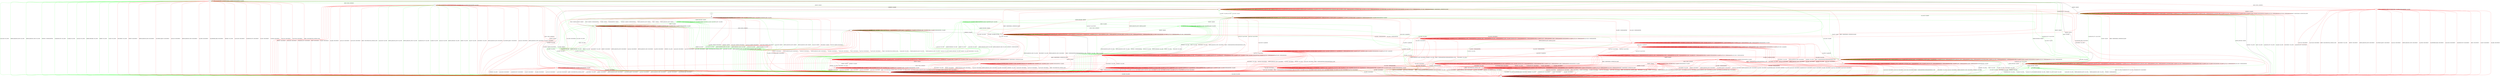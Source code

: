 digraph "" {
	graph ["Incoming time"=0.09690523147583008,
		"Outgoing time"=0.1574246883392334,
		Output="{'States': 36, 'Transitions': 837, 'Filename': '../results/ssh/OpenSSH-DropBear-msat-1.dot'}",
		Reference="{'States': 32, 'Transitions': 683, 'Filename': '../subjects/ssh/OpenSSH.dot'}",
		Solver=msat,
		Updated="{'States': 18, 'Transitions': 222, 'Filename': '../subjects/ssh/DropBear.dot'}",
		"f-measure"=0.15027624309392265,
		precision=0.3063063063063063,
		recall=0.09956076134699854
	];
	a -> a	[key=0,
		label="CH_OPEN / CH_MAX"];
	a -> a	[key=1,
		color=red,
		label="DEBUG / NO_RESP"];
	a -> a	[key=2,
		color=red,
		label="IGNORE / NO_RESP"];
	a -> a	[key=3,
		color=red,
		label="UNIMPLEMENTED / NO_RESP"];
	a -> b	[key=0,
		color=green,
		label="KEX30 / KEX31+NEWKEYS"];
	a -> c	[key=0,
		color=green,
		label="CH_CLOSE / NO_CONN"];
	a -> c	[key=1,
		color=red,
		label="CH_CLOSE / DISCONNECT"];
	a -> g	[key=0,
		color=green,
		label="UA_PK_NOK / NO_CONN"];
	a -> g	[key=1,
		color=green,
		label="SERVICE_REQUEST_AUTH / NO_CONN"];
	a -> g	[key=2,
		color=green,
		label="SERVICE_REQUEST_CONN / NO_CONN"];
	a -> g	[key=3,
		color=green,
		label="NEWKEYS / UNIMPLEMENTED"];
	a -> g	[key=4,
		color=green,
		label="CH_REQUEST_PTY / NO_CONN"];
	a -> g	[key=5,
		color=green,
		label="CH_DATA / NO_CONN"];
	a -> g	[key=6,
		color=green,
		label="UA_PK_OK / NO_CONN"];
	a -> g	[key=7,
		color=green,
		label="KEXINIT_PROCEED / NO_CONN"];
	a -> g	[key=8,
		color=green,
		label="KEXINIT / NO_CONN"];
	a -> g	[key=9,
		color=green,
		label="CH_EOF / NO_CONN"];
	a -> g	[key=10,
		color=red,
		label="DISCONNECT / NO_CONN"];
	a -> g	[key=11,
		color=red,
		label="KEXINIT / DISCONNECT"];
	a -> g	[key=12,
		color=red,
		label="SERVICE_REQUEST_AUTH / DISCONNECT"];
	a -> g	[key=13,
		color=red,
		label="CH_WINDOW_ADJUST / DISCONNECT"];
	a -> g	[key=14,
		color=red,
		label="UA_PK_OK / DISCONNECT"];
	a -> g	[key=15,
		color=red,
		label="SERVICE_REQUEST_CONN / DISCONNECT"];
	a -> g	[key=16,
		color=red,
		label="UA_NONE / DISCONNECT"];
	a -> g	[key=17,
		color=red,
		label="CH_EXTENDED_DATA / DISCONNECT"];
	a -> g	[key=18,
		color=red,
		label="NEWKEYS / NO_CONN"];
	a -> g	[key=19,
		color=red,
		label="UA_PK_NOK / DISCONNECT"];
	a -> g	[key=20,
		color=red,
		label="CH_REQUEST_PTY / DISCONNECT"];
	a -> g	[key=21,
		color=red,
		label="CH_EOF / DISCONNECT"];
	a -> g	[key=22,
		color=red,
		label="CH_DATA / DISCONNECT"];
	a -> g	[key=23,
		color=red,
		label="UA_PW_OK / DISCONNECT"];
	a -> g	[key=24,
		color=red,
		label="UA_PW_NOK / DISCONNECT"];
	a -> g	[key=25,
		color=red,
		label="REKEY / DISCONNECT|NO_CONN|NO_CONN"];
	jj	[color=red];
	a -> jj	[key=0,
		color=red,
		label="KEX30 / KEX31+NEWKEYS"];
	b -> b	[key=0,
		label="CH_OPEN / CH_MAX"];
	b -> b	[key=1,
		color=green,
		label="KEX30 / UNIMPLEMENTED"];
	b -> b	[key=2,
		color=red,
		label="DEBUG / NO_RESP"];
	b -> b	[key=3,
		color=red,
		label="IGNORE / NO_RESP"];
	b -> b	[key=4,
		color=red,
		label="UNIMPLEMENTED / NO_RESP"];
	b -> c	[key=0,
		color=green,
		label="CH_CLOSE / NO_CONN"];
	b -> c	[key=1,
		color=red,
		label="CH_CLOSE / DISCONNECT"];
	b -> g	[key=0,
		color=green,
		label="UA_PK_NOK / NO_CONN"];
	b -> g	[key=1,
		color=green,
		label="SERVICE_REQUEST_AUTH / NO_CONN"];
	b -> g	[key=2,
		color=green,
		label="SERVICE_REQUEST_CONN / NO_CONN"];
	b -> g	[key=3,
		color=green,
		label="CH_REQUEST_PTY / NO_CONN"];
	b -> g	[key=4,
		color=green,
		label="CH_DATA / NO_CONN"];
	b -> g	[key=5,
		color=green,
		label="UA_PK_OK / NO_CONN"];
	b -> g	[key=6,
		color=green,
		label="KEXINIT_PROCEED / NO_CONN"];
	b -> g	[key=7,
		color=green,
		label="KEXINIT / NO_CONN"];
	b -> g	[key=8,
		color=green,
		label="CH_EOF / NO_CONN"];
	b -> g	[key=9,
		color=red,
		label="DISCONNECT / NO_CONN"];
	b -> g	[key=10,
		color=red,
		label="KEXINIT / DISCONNECT"];
	b -> g	[key=11,
		color=red,
		label="SERVICE_REQUEST_AUTH / DISCONNECT"];
	b -> g	[key=12,
		color=red,
		label="CH_WINDOW_ADJUST / DISCONNECT"];
	b -> g	[key=13,
		color=red,
		label="UA_PK_OK / DISCONNECT"];
	b -> g	[key=14,
		color=red,
		label="SERVICE_REQUEST_CONN / DISCONNECT"];
	b -> g	[key=15,
		color=red,
		label="UA_NONE / DISCONNECT"];
	b -> g	[key=16,
		color=red,
		label="CH_EXTENDED_DATA / DISCONNECT"];
	b -> g	[key=17,
		color=red,
		label="UA_PK_NOK / DISCONNECT"];
	b -> g	[key=18,
		color=red,
		label="CH_REQUEST_PTY / DISCONNECT"];
	b -> g	[key=19,
		color=red,
		label="KEX30 / DISCONNECT"];
	b -> g	[key=20,
		color=red,
		label="CH_EOF / DISCONNECT"];
	b -> g	[key=21,
		color=red,
		label="CH_DATA / DISCONNECT"];
	b -> g	[key=22,
		color=red,
		label="UA_PW_OK / DISCONNECT"];
	b -> g	[key=23,
		color=red,
		label="UA_PW_NOK / DISCONNECT"];
	b -> g	[key=24,
		color=red,
		label="REKEY / DISCONNECT|NO_CONN|NO_CONN"];
	b -> n	[key=0,
		label="NEWKEYS / NO_RESP"];
	c -> c	[key=0,
		label="KEXINIT / NO_CONN"];
	c -> c	[key=1,
		label="SERVICE_REQUEST_AUTH / NO_CONN"];
	c -> c	[key=2,
		label="UA_PK_OK / NO_CONN"];
	c -> c	[key=3,
		label="SERVICE_REQUEST_CONN / NO_CONN"];
	c -> c	[key=4,
		label="NEWKEYS / NO_CONN"];
	c -> c	[key=5,
		label="UA_PK_NOK / NO_CONN"];
	c -> c	[key=6,
		label="CH_CLOSE / CH_NONE"];
	c -> c	[key=7,
		label="CH_REQUEST_PTY / CH_NONE"];
	c -> c	[key=8,
		label="KEX30 / NO_CONN"];
	c -> c	[key=9,
		label="CH_EOF / CH_NONE"];
	c -> c	[key=10,
		label="CH_DATA / CH_NONE"];
	c -> c	[key=11,
		color=green,
		label="KEXINIT_PROCEED / NO_CONN"];
	c -> c	[key=12,
		color=red,
		label="DISCONNECT / NO_CONN"];
	c -> c	[key=13,
		color=red,
		label="CH_WINDOW_ADJUST / CH_NONE"];
	c -> c	[key=14,
		color=red,
		label="DEBUG / NO_CONN"];
	c -> c	[key=15,
		color=red,
		label="UA_NONE / NO_CONN"];
	c -> c	[key=16,
		color=red,
		label="CH_EXTENDED_DATA / CH_NONE"];
	c -> c	[key=17,
		color=red,
		label="IGNORE / NO_CONN"];
	c -> c	[key=18,
		color=red,
		label="UNIMPLEMENTED / NO_CONN"];
	c -> c	[key=19,
		color=red,
		label="UA_PW_OK / NO_CONN"];
	c -> c	[key=20,
		color=red,
		label="UA_PW_NOK / NO_CONN"];
	c -> c	[key=21,
		color=red,
		label="REKEY / NO_CONN|NO_CONN|NO_CONN"];
	c -> g	[key=0,
		label="CH_OPEN / NO_CONN"];
	d -> h	[key=0];
	e -> a	[key=0,
		label="KEXINIT / KEXINIT"];
	e -> e	[key=0,
		label="CH_OPEN / CH_MAX"];
	e -> e	[key=1,
		label="CH_EOF / NO_RESP"];
	e -> e	[key=2,
		color=green,
		label="UA_PK_NOK / NO_RESP"];
	e -> e	[key=3,
		color=green,
		label="SERVICE_REQUEST_AUTH / SERVICE_ACCEPT"];
	e -> e	[key=4,
		color=green,
		label="SERVICE_REQUEST_CONN / SERVICE_ACCEPT"];
	e -> e	[key=5,
		color=green,
		label="UA_PK_OK / NO_RESP"];
	e -> e	[key=6,
		color=red,
		label="SERVICE_REQUEST_AUTH / NO_RESP"];
	e -> e	[key=7,
		color=red,
		label="CH_WINDOW_ADJUST / NO_RESP"];
	e -> e	[key=8,
		color=red,
		label="DEBUG / NO_RESP"];
	e -> e	[key=9,
		color=red,
		label="UA_PK_OK / UNIMPLEMENTED"];
	e -> e	[key=10,
		color=red,
		label="SERVICE_REQUEST_CONN / NO_RESP"];
	e -> e	[key=11,
		color=red,
		label="UA_NONE / UNIMPLEMENTED"];
	e -> e	[key=12,
		color=red,
		label="CH_EXTENDED_DATA / NO_RESP"];
	e -> e	[key=13,
		color=red,
		label="UA_PK_NOK / UNIMPLEMENTED"];
	e -> e	[key=14,
		color=red,
		label="KEX30 / NO_RESP"];
	e -> e	[key=15,
		color=red,
		label="IGNORE / NO_RESP"];
	e -> e	[key=16,
		color=red,
		label="CH_DATA / NO_RESP"];
	e -> e	[key=17,
		color=red,
		label="UNIMPLEMENTED / NO_RESP"];
	e -> e	[key=18,
		color=red,
		label="UA_PW_OK / UNIMPLEMENTED"];
	e -> e	[key=19,
		color=red,
		label="UA_PW_NOK / UNIMPLEMENTED"];
	e -> e	[key=20,
		color=red,
		label="REKEY / KEXINIT|KEX31+NEWKEYS|NO_RESP"];
	e -> g	[key=0,
		label="NEWKEYS / NO_CONN"];
	e -> g	[key=1,
		color=green,
		label="KEX30 / NO_CONN"];
	e -> g	[key=2,
		color=green,
		label="CH_REQUEST_PTY / NO_CONN"];
	e -> g	[key=3,
		color=green,
		label="CH_DATA / NO_CONN"];
	e -> g	[key=4,
		color=red,
		label="DISCONNECT / NO_CONN"];
	e -> g	[key=5,
		color=red,
		label="CH_REQUEST_PTY / DISCONNECT"];
	e -> m	[key=0,
		color=green,
		label="CH_CLOSE / NO_RESP"];
	r	[color=green];
	e -> r	[key=0,
		color=green,
		label="KEXINIT_PROCEED / KEXINIT"];
	z	[color=red];
	e -> z	[key=0,
		color=red,
		label="CH_CLOSE / CH_CLOSE"];
	f -> c	[key=0,
		color=green,
		label="UA_PK_NOK / NO_CONN"];
	f -> c	[key=1,
		color=green,
		label="SERVICE_REQUEST_AUTH / NO_CONN"];
	f -> c	[key=2,
		color=green,
		label="SERVICE_REQUEST_CONN / NO_CONN"];
	f -> c	[key=3,
		color=green,
		label="UA_PK_OK / NO_CONN"];
	f -> c	[key=4,
		color=green,
		label="KEXINIT_PROCEED / NO_CONN"];
	f -> c	[key=5,
		color=green,
		label="KEXINIT / NO_CONN"];
	f -> c	[key=6,
		color=red,
		label="DISCONNECT / NO_CONN"];
	f -> c	[key=7,
		color=red,
		label="KEXINIT / DISCONNECT"];
	f -> c	[key=8,
		color=red,
		label="SERVICE_REQUEST_AUTH / DISCONNECT"];
	f -> c	[key=9,
		color=red,
		label="UA_PK_OK / DISCONNECT"];
	f -> c	[key=10,
		color=red,
		label="SERVICE_REQUEST_CONN / DISCONNECT"];
	f -> c	[key=11,
		color=red,
		label="UA_NONE / DISCONNECT"];
	f -> c	[key=12,
		color=red,
		label="NEWKEYS / NO_CONN"];
	f -> c	[key=13,
		color=red,
		label="UA_PK_NOK / DISCONNECT"];
	f -> c	[key=14,
		color=red,
		label="UA_PW_OK / DISCONNECT"];
	f -> c	[key=15,
		color=red,
		label="UA_PW_NOK / DISCONNECT"];
	f -> c	[key=16,
		color=red,
		label="REKEY / DISCONNECT|NO_CONN|NO_CONN"];
	f -> f	[key=0,
		label="CH_CLOSE / CH_NONE"];
	f -> f	[key=1,
		label="CH_REQUEST_PTY / CH_NONE"];
	f -> f	[key=2,
		label="CH_EOF / CH_NONE"];
	f -> f	[key=3,
		label="CH_DATA / CH_NONE"];
	f -> f	[key=4,
		color=green,
		label="NEWKEYS / UNIMPLEMENTED"];
	f -> f	[key=5,
		color=red,
		label="CH_WINDOW_ADJUST / CH_NONE"];
	f -> f	[key=6,
		color=red,
		label="DEBUG / NO_RESP"];
	f -> f	[key=7,
		color=red,
		label="CH_EXTENDED_DATA / CH_NONE"];
	f -> f	[key=8,
		color=red,
		label="IGNORE / NO_RESP"];
	f -> f	[key=9,
		color=red,
		label="UNIMPLEMENTED / NO_RESP"];
	f -> g	[key=0,
		color=green,
		label="CH_OPEN / NO_CONN"];
	f -> g	[key=1,
		color=red,
		label="CH_OPEN / DISCONNECT"];
	f -> j	[key=0,
		label="KEX30 / KEX31+NEWKEYS"];
	g -> c	[key=0,
		label="CH_CLOSE / NO_CONN"];
	g -> g	[key=0,
		label="KEXINIT / NO_CONN"];
	g -> g	[key=1,
		label="SERVICE_REQUEST_AUTH / NO_CONN"];
	g -> g	[key=2,
		label="UA_PK_OK / NO_CONN"];
	g -> g	[key=3,
		label="SERVICE_REQUEST_CONN / NO_CONN"];
	g -> g	[key=4,
		label="NEWKEYS / NO_CONN"];
	g -> g	[key=5,
		label="UA_PK_NOK / NO_CONN"];
	g -> g	[key=6,
		label="CH_OPEN / CH_MAX"];
	g -> g	[key=7,
		label="CH_REQUEST_PTY / NO_CONN"];
	g -> g	[key=8,
		label="KEX30 / NO_CONN"];
	g -> g	[key=9,
		label="CH_EOF / NO_CONN"];
	g -> g	[key=10,
		label="CH_DATA / NO_CONN"];
	g -> g	[key=11,
		color=green,
		label="KEXINIT_PROCEED / NO_CONN"];
	g -> g	[key=12,
		color=red,
		label="DISCONNECT / NO_CONN"];
	g -> g	[key=13,
		color=red,
		label="CH_WINDOW_ADJUST / NO_CONN"];
	g -> g	[key=14,
		color=red,
		label="DEBUG / NO_CONN"];
	g -> g	[key=15,
		color=red,
		label="UA_NONE / NO_CONN"];
	g -> g	[key=16,
		color=red,
		label="CH_EXTENDED_DATA / NO_CONN"];
	g -> g	[key=17,
		color=red,
		label="IGNORE / NO_CONN"];
	g -> g	[key=18,
		color=red,
		label="UNIMPLEMENTED / NO_CONN"];
	g -> g	[key=19,
		color=red,
		label="UA_PW_OK / NO_CONN"];
	g -> g	[key=20,
		color=red,
		label="UA_PW_NOK / NO_CONN"];
	g -> g	[key=21,
		color=red,
		label="REKEY / NO_CONN|NO_CONN|NO_CONN"];
	h -> c	[key=0,
		color=green,
		label="UA_PK_NOK / KEXINIT"];
	h -> c	[key=1,
		color=green,
		label="SERVICE_REQUEST_AUTH / KEXINIT"];
	h -> c	[key=2,
		color=green,
		label="SERVICE_REQUEST_CONN / KEXINIT"];
	h -> c	[key=3,
		color=green,
		label="UA_PK_OK / KEXINIT"];
	h -> c	[key=4,
		color=red,
		label="DISCONNECT / KEXINIT"];
	h -> c	[key=5,
		color=red,
		label="UA_PK_OK / KEXINIT+DISCONNECT"];
	h -> c	[key=6,
		color=red,
		label="UA_NONE / KEXINIT+DISCONNECT"];
	h -> c	[key=7,
		color=red,
		label="NEWKEYS / KEXINIT"];
	h -> c	[key=8,
		color=red,
		label="UA_PK_NOK / KEXINIT+DISCONNECT"];
	h -> c	[key=9,
		color=red,
		label="UA_PW_OK / KEXINIT+DISCONNECT"];
	h -> c	[key=10,
		color=red,
		label="UA_PW_NOK / KEXINIT+DISCONNECT"];
	h -> f	[key=0,
		label="KEXINIT / KEXINIT"];
	h -> f	[key=1,
		color=green,
		label="KEX30 / KEXINIT+UNIMPLEMENTED"];
	h -> f	[key=2,
		color=green,
		label="NEWKEYS / KEXINIT+UNIMPLEMENTED"];
	h -> f	[key=3,
		color=red,
		label="SERVICE_REQUEST_AUTH / KEXINIT"];
	h -> f	[key=4,
		color=red,
		label="DEBUG / KEXINIT"];
	h -> f	[key=5,
		color=red,
		label="SERVICE_REQUEST_CONN / KEXINIT"];
	h -> f	[key=6,
		color=red,
		label="KEX30 / KEXINIT"];
	h -> f	[key=7,
		color=red,
		label="IGNORE / KEXINIT"];
	h -> f	[key=8,
		color=red,
		label="UNIMPLEMENTED / KEXINIT"];
	h -> g	[key=0,
		color=green,
		label="CH_OPEN / KEXINIT"];
	h -> g	[key=1,
		color=red,
		label="CH_OPEN / KEXINIT+DISCONNECT"];
	h -> h	[key=0,
		label="CH_CLOSE / CH_NONE"];
	h -> h	[key=1,
		label="CH_REQUEST_PTY / CH_NONE"];
	h -> h	[key=2,
		label="CH_EOF / CH_NONE"];
	h -> h	[key=3,
		label="CH_DATA / CH_NONE"];
	h -> h	[key=4,
		color=red,
		label="CH_WINDOW_ADJUST / CH_NONE"];
	h -> h	[key=5,
		color=red,
		label="CH_EXTENDED_DATA / CH_NONE"];
	h -> k	[key=0,
		color=red,
		label="REKEY / KEXINIT|KEX31+NEWKEYS|NO_RESP"];
	o	[color=green];
	h -> o	[key=0,
		color=green,
		label="KEXINIT_PROCEED / KEXINIT"];
	i -> a	[key=0,
		label="KEXINIT / KEXINIT"];
	i -> e	[key=0,
		color=green,
		label="CH_EOF / CH_EOF"];
	i -> e	[key=1,
		color=red,
		label="REKEY / KEXINIT|KEX31+NEWKEYS|NO_RESP"];
	i -> g	[key=0,
		label="NEWKEYS / NO_CONN"];
	i -> g	[key=1,
		color=green,
		label="KEX30 / NO_CONN"];
	i -> g	[key=2,
		color=green,
		label="CH_REQUEST_PTY / NO_CONN"];
	i -> g	[key=3,
		color=red,
		label="DISCONNECT / NO_CONN"];
	i -> g	[key=4,
		color=red,
		label="CH_REQUEST_PTY / DISCONNECT"];
	i -> i	[key=0,
		label="CH_OPEN / CH_MAX"];
	i -> i	[key=1,
		label="CH_DATA / NO_RESP"];
	i -> i	[key=2,
		color=green,
		label="UA_PK_NOK / NO_RESP"];
	i -> i	[key=3,
		color=green,
		label="SERVICE_REQUEST_AUTH / SERVICE_ACCEPT"];
	i -> i	[key=4,
		color=green,
		label="SERVICE_REQUEST_CONN / SERVICE_ACCEPT"];
	i -> i	[key=5,
		color=green,
		label="UA_PK_OK / NO_RESP"];
	i -> i	[key=6,
		color=red,
		label="SERVICE_REQUEST_AUTH / UNIMPLEMENTED"];
	i -> i	[key=7,
		color=red,
		label="CH_WINDOW_ADJUST / NO_RESP"];
	i -> i	[key=8,
		color=red,
		label="DEBUG / NO_RESP"];
	i -> i	[key=9,
		color=red,
		label="UA_PK_OK / UNIMPLEMENTED"];
	i -> i	[key=10,
		color=red,
		label="SERVICE_REQUEST_CONN / UNIMPLEMENTED"];
	i -> i	[key=11,
		color=red,
		label="UA_NONE / UNIMPLEMENTED"];
	i -> i	[key=12,
		color=red,
		label="CH_EXTENDED_DATA / NO_RESP"];
	i -> i	[key=13,
		color=red,
		label="UA_PK_NOK / UNIMPLEMENTED"];
	i -> i	[key=14,
		color=red,
		label="KEX30 / UNIMPLEMENTED"];
	i -> i	[key=15,
		color=red,
		label="IGNORE / NO_RESP"];
	i -> i	[key=16,
		color=red,
		label="CH_EOF / NO_RESP"];
	i -> i	[key=17,
		color=red,
		label="UNIMPLEMENTED / NO_RESP"];
	i -> i	[key=18,
		color=red,
		label="UA_PW_OK / UNIMPLEMENTED"];
	i -> i	[key=19,
		color=red,
		label="UA_PW_NOK / UNIMPLEMENTED"];
	i -> m	[key=0,
		color=green,
		label="CH_CLOSE / CH_EOF"];
	i -> r	[key=0,
		color=green,
		label="KEXINIT_PROCEED / KEXINIT"];
	t	[color=red];
	i -> t	[key=0,
		color=red,
		label="CH_CLOSE / CH_CLOSE"];
	j -> c	[key=0,
		color=green,
		label="UA_PK_NOK / NO_CONN"];
	j -> c	[key=1,
		color=green,
		label="SERVICE_REQUEST_AUTH / NO_CONN"];
	j -> c	[key=2,
		color=green,
		label="SERVICE_REQUEST_CONN / NO_CONN"];
	j -> c	[key=3,
		color=green,
		label="UA_PK_OK / NO_CONN"];
	j -> c	[key=4,
		color=green,
		label="KEXINIT_PROCEED / NO_CONN"];
	j -> c	[key=5,
		color=green,
		label="KEXINIT / NO_CONN"];
	j -> c	[key=6,
		color=red,
		label="DISCONNECT / NO_CONN"];
	j -> c	[key=7,
		color=red,
		label="KEXINIT / DISCONNECT"];
	j -> c	[key=8,
		color=red,
		label="SERVICE_REQUEST_AUTH / DISCONNECT"];
	j -> c	[key=9,
		color=red,
		label="UA_PK_OK / DISCONNECT"];
	j -> c	[key=10,
		color=red,
		label="SERVICE_REQUEST_CONN / DISCONNECT"];
	j -> c	[key=11,
		color=red,
		label="UA_NONE / DISCONNECT"];
	j -> c	[key=12,
		color=red,
		label="UA_PK_NOK / DISCONNECT"];
	j -> c	[key=13,
		color=red,
		label="KEX30 / DISCONNECT"];
	j -> c	[key=14,
		color=red,
		label="UA_PW_OK / DISCONNECT"];
	j -> c	[key=15,
		color=red,
		label="UA_PW_NOK / DISCONNECT"];
	j -> c	[key=16,
		color=red,
		label="REKEY / DISCONNECT|NO_CONN|NO_CONN"];
	j -> g	[key=0,
		color=green,
		label="CH_OPEN / NO_CONN"];
	j -> g	[key=1,
		color=red,
		label="CH_OPEN / DISCONNECT"];
	j -> j	[key=0,
		label="CH_CLOSE / CH_NONE"];
	j -> j	[key=1,
		label="CH_REQUEST_PTY / CH_NONE"];
	j -> j	[key=2,
		label="CH_EOF / CH_NONE"];
	j -> j	[key=3,
		label="CH_DATA / CH_NONE"];
	j -> j	[key=4,
		color=green,
		label="KEX30 / UNIMPLEMENTED"];
	j -> j	[key=5,
		color=red,
		label="CH_WINDOW_ADJUST / CH_NONE"];
	j -> j	[key=6,
		color=red,
		label="DEBUG / NO_RESP"];
	j -> j	[key=7,
		color=red,
		label="CH_EXTENDED_DATA / CH_NONE"];
	j -> j	[key=8,
		color=red,
		label="IGNORE / NO_RESP"];
	j -> j	[key=9,
		color=red,
		label="UNIMPLEMENTED / NO_RESP"];
	j -> k	[key=0,
		label="NEWKEYS / NO_RESP"];
	k -> c	[key=0,
		label="NEWKEYS / NO_CONN"];
	k -> c	[key=1,
		color=green,
		label="KEX30 / NO_CONN"];
	k -> c	[key=2,
		color=green,
		label="SERVICE_REQUEST_CONN / NO_CONN"];
	k -> c	[key=3,
		color=red,
		label="DISCONNECT / NO_CONN"];
	k -> c	[key=4,
		color=red,
		label="SERVICE_REQUEST_CONN / DISCONNECT"];
	k -> c	[key=5,
		color=red,
		label="REKEY / UNIMPLEMENTED|UNIMPLEMENTED|NO_CONN"];
	k -> g	[key=0,
		color=green,
		label="CH_OPEN / NO_CONN"];
	k -> k	[key=0,
		label="CH_CLOSE / CH_NONE"];
	k -> k	[key=1,
		label="CH_REQUEST_PTY / CH_NONE"];
	k -> k	[key=2,
		label="CH_EOF / CH_NONE"];
	k -> k	[key=3,
		label="CH_DATA / CH_NONE"];
	k -> k	[key=4,
		color=green,
		label="UA_PK_NOK / UA_FAILURE"];
	k -> k	[key=5,
		color=green,
		label="SERVICE_REQUEST_AUTH / SERVICE_ACCEPT"];
	k -> k	[key=6,
		color=red,
		label="KEXINIT / UNIMPLEMENTED"];
	k -> k	[key=7,
		color=red,
		label="CH_WINDOW_ADJUST / CH_NONE"];
	k -> k	[key=8,
		color=red,
		label="DEBUG / NO_RESP"];
	k -> k	[key=9,
		color=red,
		label="UA_PK_OK / UNIMPLEMENTED"];
	k -> k	[key=10,
		color=red,
		label="UA_NONE / UNIMPLEMENTED"];
	k -> k	[key=11,
		color=red,
		label="CH_EXTENDED_DATA / CH_NONE"];
	k -> k	[key=12,
		color=red,
		label="UA_PK_NOK / UNIMPLEMENTED"];
	k -> k	[key=13,
		color=red,
		label="KEX30 / UNIMPLEMENTED"];
	k -> k	[key=14,
		color=red,
		label="IGNORE / NO_RESP"];
	k -> k	[key=15,
		color=red,
		label="UNIMPLEMENTED / NO_RESP"];
	k -> k	[key=16,
		color=red,
		label="UA_PW_OK / UNIMPLEMENTED"];
	k -> k	[key=17,
		color=red,
		label="UA_PW_NOK / UNIMPLEMENTED"];
	k -> m	[key=0,
		color=green,
		label="UA_PK_OK / UA_SUCCESS"];
	k -> m	[key=1,
		color=red,
		label="SERVICE_REQUEST_AUTH / SERVICE_ACCEPT"];
	p	[color=green];
	k -> p	[key=0,
		color=green,
		label="KEXINIT_PROCEED / KEXINIT"];
	q	[color=green];
	k -> q	[key=0,
		color=green,
		label="KEXINIT / KEXINIT"];
	s	[color=red];
	k -> s	[key=0,
		color=red,
		label="CH_OPEN / UNIMPLEMENTED"];
	l -> a	[key=0,
		color=green,
		label="KEXINIT / KEXINIT"];
	l -> e	[key=0,
		color=green,
		label="CH_REQUEST_PTY / CH_SUCCESS"];
	l -> g	[key=0,
		label="NEWKEYS / NO_CONN"];
	l -> g	[key=1,
		color=green,
		label="KEX30 / NO_CONN"];
	l -> g	[key=2,
		color=green,
		label="CH_DATA / NO_CONN"];
	l -> g	[key=3,
		color=red,
		label="DISCONNECT / NO_CONN"];
	l -> i	[key=0,
		color=red,
		label="CH_REQUEST_PTY / CH_SUCCESS"];
	l -> l	[key=0,
		label="CH_OPEN / CH_MAX"];
	l -> l	[key=1,
		label="CH_EOF / NO_RESP"];
	l -> l	[key=2,
		color=green,
		label="UA_PK_NOK / NO_RESP"];
	l -> l	[key=3,
		color=green,
		label="SERVICE_REQUEST_AUTH / SERVICE_ACCEPT"];
	l -> l	[key=4,
		color=green,
		label="SERVICE_REQUEST_CONN / SERVICE_ACCEPT"];
	l -> l	[key=5,
		color=green,
		label="UA_PK_OK / NO_RESP"];
	l -> l	[key=6,
		color=red,
		label="SERVICE_REQUEST_AUTH / UNIMPLEMENTED"];
	l -> l	[key=7,
		color=red,
		label="CH_WINDOW_ADJUST / NO_RESP"];
	l -> l	[key=8,
		color=red,
		label="DEBUG / NO_RESP"];
	l -> l	[key=9,
		color=red,
		label="UA_PK_OK / UNIMPLEMENTED"];
	l -> l	[key=10,
		color=red,
		label="SERVICE_REQUEST_CONN / UNIMPLEMENTED"];
	l -> l	[key=11,
		color=red,
		label="UA_NONE / UNIMPLEMENTED"];
	l -> l	[key=12,
		color=red,
		label="CH_EXTENDED_DATA / NO_RESP"];
	l -> l	[key=13,
		color=red,
		label="UA_PK_NOK / UNIMPLEMENTED"];
	l -> l	[key=14,
		color=red,
		label="KEX30 / UNIMPLEMENTED"];
	l -> l	[key=15,
		color=red,
		label="IGNORE / NO_RESP"];
	l -> l	[key=16,
		color=red,
		label="CH_DATA / NO_RESP"];
	l -> l	[key=17,
		color=red,
		label="UNIMPLEMENTED / NO_RESP"];
	l -> l	[key=18,
		color=red,
		label="UA_PW_OK / UNIMPLEMENTED"];
	l -> l	[key=19,
		color=red,
		label="UA_PW_NOK / UNIMPLEMENTED"];
	l -> m	[key=0,
		color=green,
		label="CH_CLOSE / NO_RESP"];
	l -> n	[key=0,
		color=red,
		label="REKEY / KEXINIT|KEX31+NEWKEYS|NO_RESP"];
	l -> r	[key=0,
		color=green,
		label="KEXINIT_PROCEED / KEXINIT"];
	l -> t	[key=0,
		color=red,
		label="CH_CLOSE / CH_CLOSE"];
	ff	[color=red];
	l -> ff	[key=0,
		color=red,
		label="KEXINIT / KEXINIT"];
	m -> c	[key=0,
		label="NEWKEYS / NO_CONN"];
	m -> c	[key=1,
		color=green,
		label="KEX30 / NO_CONN"];
	m -> c	[key=2,
		color=red,
		label="DISCONNECT / NO_CONN"];
	m -> c	[key=3,
		color=red,
		label="SERVICE_REQUEST_CONN / DISCONNECT"];
	m -> c	[key=4,
		color=red,
		label="REKEY / UNIMPLEMENTED|UNIMPLEMENTED|NO_CONN"];
	m -> m	[key=0,
		label="SERVICE_REQUEST_AUTH / SERVICE_ACCEPT"];
	m -> m	[key=1,
		label="CH_CLOSE / CH_NONE"];
	m -> m	[key=2,
		label="CH_REQUEST_PTY / CH_NONE"];
	m -> m	[key=3,
		label="CH_EOF / CH_NONE"];
	m -> m	[key=4,
		label="CH_DATA / CH_NONE"];
	m -> m	[key=5,
		color=green,
		label="UA_PK_NOK / NO_RESP"];
	m -> m	[key=6,
		color=green,
		label="SERVICE_REQUEST_CONN / SERVICE_ACCEPT"];
	m -> m	[key=7,
		color=green,
		label="UA_PK_OK / NO_RESP"];
	m -> m	[key=8,
		color=red,
		label="KEXINIT / UNIMPLEMENTED"];
	m -> m	[key=9,
		color=red,
		label="CH_WINDOW_ADJUST / CH_NONE"];
	m -> m	[key=10,
		color=red,
		label="DEBUG / NO_RESP"];
	m -> m	[key=11,
		color=red,
		label="CH_EXTENDED_DATA / CH_NONE"];
	m -> m	[key=12,
		color=red,
		label="KEX30 / UNIMPLEMENTED"];
	m -> m	[key=13,
		color=red,
		label="IGNORE / NO_RESP"];
	m -> m	[key=14,
		color=red,
		label="UNIMPLEMENTED / NO_RESP"];
	m -> n	[key=0,
		color=green,
		label="CH_OPEN / CH_OPEN_SUCCESS"];
	m -> p	[key=0,
		color=green,
		label="KEXINIT_PROCEED / KEXINIT"];
	m -> q	[key=0,
		color=green,
		label="KEXINIT / KEXINIT"];
	m -> t	[key=0,
		color=red,
		label="UA_PK_OK / UA_SUCCESS"];
	m -> t	[key=1,
		color=red,
		label="UA_PW_OK / UA_SUCCESS"];
	u	[color=red];
	m -> u	[key=0,
		color=red,
		label="UA_PW_NOK / UA_FAILURE"];
	v	[color=red];
	m -> v	[key=0,
		color=red,
		label="UA_NONE / UA_FAILURE"];
	w	[color=red];
	m -> w	[key=0,
		color=red,
		label="UA_PK_NOK / UA_FAILURE"];
	x	[color=red];
	m -> x	[key=0,
		color=red,
		label="CH_OPEN / UNIMPLEMENTED"];
	n -> a	[key=0,
		color=green,
		label="KEXINIT / KEXINIT"];
	n -> e	[key=0,
		color=red,
		label="CH_REQUEST_PTY / CH_SUCCESS"];
	n -> g	[key=0,
		label="NEWKEYS / NO_CONN"];
	n -> g	[key=1,
		color=green,
		label="KEX30 / NO_CONN"];
	n -> g	[key=2,
		color=red,
		label="DISCONNECT / NO_CONN"];
	n -> i	[key=0,
		color=green,
		label="CH_REQUEST_PTY / CH_SUCCESS"];
	n -> l	[key=0,
		color=green,
		label="CH_EOF / CH_EOF"];
	n -> m	[key=0,
		color=green,
		label="CH_CLOSE / CH_EOF"];
	n -> n	[key=0,
		label="CH_OPEN / CH_MAX"];
	n -> n	[key=1,
		label="CH_DATA / NO_RESP"];
	n -> n	[key=2,
		color=green,
		label="UA_PK_NOK / NO_RESP"];
	n -> n	[key=3,
		color=green,
		label="SERVICE_REQUEST_AUTH / SERVICE_ACCEPT"];
	n -> n	[key=4,
		color=green,
		label="SERVICE_REQUEST_CONN / SERVICE_ACCEPT"];
	n -> n	[key=5,
		color=green,
		label="UA_PK_OK / NO_RESP"];
	n -> n	[key=6,
		color=red,
		label="SERVICE_REQUEST_AUTH / NO_RESP"];
	n -> n	[key=7,
		color=red,
		label="CH_WINDOW_ADJUST / NO_RESP"];
	n -> n	[key=8,
		color=red,
		label="DEBUG / NO_RESP"];
	n -> n	[key=9,
		color=red,
		label="UA_PK_OK / UNIMPLEMENTED"];
	n -> n	[key=10,
		color=red,
		label="SERVICE_REQUEST_CONN / NO_RESP"];
	n -> n	[key=11,
		color=red,
		label="UA_NONE / UNIMPLEMENTED"];
	n -> n	[key=12,
		color=red,
		label="CH_EXTENDED_DATA / NO_RESP"];
	n -> n	[key=13,
		color=red,
		label="UA_PK_NOK / UNIMPLEMENTED"];
	n -> n	[key=14,
		color=red,
		label="KEX30 / NO_RESP"];
	n -> n	[key=15,
		color=red,
		label="IGNORE / NO_RESP"];
	n -> n	[key=16,
		color=red,
		label="CH_EOF / NO_RESP"];
	n -> n	[key=17,
		color=red,
		label="UNIMPLEMENTED / NO_RESP"];
	n -> n	[key=18,
		color=red,
		label="UA_PW_OK / UNIMPLEMENTED"];
	n -> n	[key=19,
		color=red,
		label="UA_PW_NOK / UNIMPLEMENTED"];
	n -> n	[key=20,
		color=red,
		label="REKEY / KEXINIT|KEX31+NEWKEYS|NO_RESP"];
	n -> r	[key=0,
		color=green,
		label="KEXINIT_PROCEED / KEXINIT"];
	n -> z	[key=0,
		color=red,
		label="CH_CLOSE / CH_CLOSE"];
	n -> ff	[key=0,
		color=red,
		label="KEXINIT / KEXINIT"];
	o -> c	[key=0,
		color=green,
		label="UA_PK_NOK / NO_CONN"];
	o -> c	[key=1,
		color=green,
		label="SERVICE_REQUEST_AUTH / NO_CONN"];
	o -> c	[key=2,
		color=green,
		label="SERVICE_REQUEST_CONN / NO_CONN"];
	o -> c	[key=3,
		color=green,
		label="UA_PK_OK / NO_CONN"];
	o -> c	[key=4,
		color=green,
		label="KEXINIT_PROCEED / NO_CONN"];
	o -> c	[key=5,
		color=green,
		label="KEXINIT / NO_CONN"];
	o -> f	[key=0,
		color=green,
		label="KEX30 / NO_RESP"];
	o -> g	[key=0,
		color=green,
		label="CH_OPEN / NO_CONN"];
	o -> o	[key=0,
		color=green,
		label="NEWKEYS / UNIMPLEMENTED"];
	o -> o	[key=1,
		color=green,
		label="CH_REQUEST_PTY / CH_NONE"];
	o -> o	[key=2,
		color=green,
		label="CH_DATA / CH_NONE"];
	o -> o	[key=3,
		color=green,
		label="CH_CLOSE / CH_NONE"];
	o -> o	[key=4,
		color=green,
		label="CH_EOF / CH_NONE"];
	p -> c	[key=0,
		color=green,
		label="UA_PK_NOK / NO_CONN"];
	p -> c	[key=1,
		color=green,
		label="SERVICE_REQUEST_AUTH / NO_CONN"];
	p -> c	[key=2,
		color=green,
		label="SERVICE_REQUEST_CONN / NO_CONN"];
	p -> c	[key=3,
		color=green,
		label="NEWKEYS / UNIMPLEMENTED"];
	p -> c	[key=4,
		color=green,
		label="UA_PK_OK / NO_CONN"];
	p -> c	[key=5,
		color=green,
		label="KEXINIT_PROCEED / NO_CONN"];
	p -> c	[key=6,
		color=green,
		label="KEXINIT / NO_CONN"];
	p -> g	[key=0,
		color=green,
		label="CH_OPEN / NO_CONN"];
	p -> p	[key=0,
		color=green,
		label="CH_REQUEST_PTY / CH_NONE"];
	p -> p	[key=1,
		color=green,
		label="CH_DATA / CH_NONE"];
	p -> p	[key=2,
		color=green,
		label="CH_CLOSE / CH_NONE"];
	p -> p	[key=3,
		color=green,
		label="CH_EOF / CH_NONE"];
	p -> q	[key=0,
		color=green,
		label="KEX30 / NO_RESP"];
	q -> c	[key=0,
		color=green,
		label="UA_PK_NOK / NO_CONN"];
	q -> c	[key=1,
		color=green,
		label="SERVICE_REQUEST_AUTH / NO_CONN"];
	q -> c	[key=2,
		color=green,
		label="SERVICE_REQUEST_CONN / NO_CONN"];
	q -> c	[key=3,
		color=green,
		label="NEWKEYS / UNIMPLEMENTED"];
	q -> c	[key=4,
		color=green,
		label="UA_PK_OK / NO_CONN"];
	q -> c	[key=5,
		color=green,
		label="KEXINIT_PROCEED / NO_CONN"];
	q -> c	[key=6,
		color=green,
		label="KEXINIT / NO_CONN"];
	q -> g	[key=0,
		color=green,
		label="CH_OPEN / NO_CONN"];
	q -> j	[key=0,
		color=green,
		label="KEX30 / KEX31+NEWKEYS"];
	q -> q	[key=0,
		color=green,
		label="CH_REQUEST_PTY / CH_NONE"];
	q -> q	[key=1,
		color=green,
		label="CH_DATA / CH_NONE"];
	q -> q	[key=2,
		color=green,
		label="CH_CLOSE / CH_NONE"];
	q -> q	[key=3,
		color=green,
		label="CH_EOF / CH_NONE"];
	r -> a	[key=0,
		color=green,
		label="KEX30 / NO_RESP"];
	r -> c	[key=0,
		color=green,
		label="CH_CLOSE / NO_CONN"];
	r -> g	[key=0,
		color=green,
		label="UA_PK_NOK / NO_CONN"];
	r -> g	[key=1,
		color=green,
		label="SERVICE_REQUEST_AUTH / NO_CONN"];
	r -> g	[key=2,
		color=green,
		label="SERVICE_REQUEST_CONN / NO_CONN"];
	r -> g	[key=3,
		color=green,
		label="NEWKEYS / UNIMPLEMENTED"];
	r -> g	[key=4,
		color=green,
		label="CH_REQUEST_PTY / NO_CONN"];
	r -> g	[key=5,
		color=green,
		label="CH_DATA / NO_CONN"];
	r -> g	[key=6,
		color=green,
		label="UA_PK_OK / NO_CONN"];
	r -> g	[key=7,
		color=green,
		label="KEXINIT_PROCEED / NO_CONN"];
	r -> g	[key=8,
		color=green,
		label="KEXINIT / NO_CONN"];
	r -> g	[key=9,
		color=green,
		label="CH_EOF / NO_CONN"];
	r -> r	[key=0,
		color=green,
		label="CH_OPEN / CH_MAX"];
	s -> g	[key=0,
		color=red,
		label="DISCONNECT / NO_CONN"];
	s -> g	[key=1,
		color=red,
		label="SERVICE_REQUEST_CONN / DISCONNECT"];
	s -> g	[key=2,
		color=red,
		label="NEWKEYS / NO_CONN"];
	s -> g	[key=3,
		color=red,
		label="REKEY / UNIMPLEMENTED|UNIMPLEMENTED|NO_CONN"];
	s -> k	[key=0,
		color=red,
		label="CH_CLOSE / UNIMPLEMENTED"];
	s -> s	[key=0,
		color=red,
		label="KEXINIT / UNIMPLEMENTED"];
	s -> s	[key=1,
		color=red,
		label="CH_WINDOW_ADJUST / UNIMPLEMENTED"];
	s -> s	[key=2,
		color=red,
		label="DEBUG / NO_RESP"];
	s -> s	[key=3,
		color=red,
		label="UA_PK_OK / UNIMPLEMENTED"];
	s -> s	[key=4,
		color=red,
		label="UA_NONE / UNIMPLEMENTED"];
	s -> s	[key=5,
		color=red,
		label="CH_EXTENDED_DATA / UNIMPLEMENTED"];
	s -> s	[key=6,
		color=red,
		label="UA_PK_NOK / UNIMPLEMENTED"];
	s -> s	[key=7,
		color=red,
		label="CH_OPEN / CH_MAX"];
	s -> s	[key=8,
		color=red,
		label="CH_REQUEST_PTY / UNIMPLEMENTED"];
	s -> s	[key=9,
		color=red,
		label="KEX30 / UNIMPLEMENTED"];
	s -> s	[key=10,
		color=red,
		label="IGNORE / NO_RESP"];
	s -> s	[key=11,
		color=red,
		label="CH_EOF / UNIMPLEMENTED"];
	s -> s	[key=12,
		color=red,
		label="CH_DATA / UNIMPLEMENTED"];
	s -> s	[key=13,
		color=red,
		label="UNIMPLEMENTED / NO_RESP"];
	s -> s	[key=14,
		color=red,
		label="UA_PW_OK / UNIMPLEMENTED"];
	s -> s	[key=15,
		color=red,
		label="UA_PW_NOK / UNIMPLEMENTED"];
	s -> x	[key=0,
		color=red,
		label="SERVICE_REQUEST_AUTH / SERVICE_ACCEPT"];
	t -> c	[key=0,
		color=red,
		label="DISCONNECT / NO_CONN"];
	t -> c	[key=1,
		color=red,
		label="NEWKEYS / NO_CONN"];
	t -> l	[key=0,
		color=red,
		label="CH_OPEN / CH_OPEN_SUCCESS"];
	t -> t	[key=0,
		color=red,
		label="SERVICE_REQUEST_AUTH / UNIMPLEMENTED"];
	t -> t	[key=1,
		color=red,
		label="CH_WINDOW_ADJUST / CH_NONE"];
	t -> t	[key=2,
		color=red,
		label="DEBUG / NO_RESP"];
	t -> t	[key=3,
		color=red,
		label="UA_PK_OK / UNIMPLEMENTED"];
	t -> t	[key=4,
		color=red,
		label="SERVICE_REQUEST_CONN / UNIMPLEMENTED"];
	t -> t	[key=5,
		color=red,
		label="UA_NONE / UNIMPLEMENTED"];
	t -> t	[key=6,
		color=red,
		label="CH_EXTENDED_DATA / CH_NONE"];
	t -> t	[key=7,
		color=red,
		label="UA_PK_NOK / UNIMPLEMENTED"];
	t -> t	[key=8,
		color=red,
		label="CH_CLOSE / CH_NONE"];
	t -> t	[key=9,
		color=red,
		label="CH_REQUEST_PTY / CH_NONE"];
	t -> t	[key=10,
		color=red,
		label="KEX30 / UNIMPLEMENTED"];
	t -> t	[key=11,
		color=red,
		label="IGNORE / NO_RESP"];
	t -> t	[key=12,
		color=red,
		label="CH_EOF / CH_NONE"];
	t -> t	[key=13,
		color=red,
		label="CH_DATA / CH_NONE"];
	t -> t	[key=14,
		color=red,
		label="UNIMPLEMENTED / NO_RESP"];
	t -> t	[key=15,
		color=red,
		label="UA_PW_OK / UNIMPLEMENTED"];
	t -> t	[key=16,
		color=red,
		label="UA_PW_NOK / UNIMPLEMENTED"];
	y	[color=red];
	t -> y	[key=0,
		color=red,
		label="KEXINIT / KEXINIT"];
	t -> z	[key=0,
		color=red,
		label="REKEY / KEXINIT|KEX31+NEWKEYS|NO_RESP"];
	u -> c	[key=0,
		color=red,
		label="DISCONNECT / NO_CONN"];
	u -> c	[key=1,
		color=red,
		label="UA_PK_OK / DISCONNECT"];
	u -> c	[key=2,
		color=red,
		label="SERVICE_REQUEST_CONN / DISCONNECT"];
	u -> c	[key=3,
		color=red,
		label="UA_NONE / DISCONNECT"];
	u -> c	[key=4,
		color=red,
		label="NEWKEYS / NO_CONN"];
	u -> c	[key=5,
		color=red,
		label="UA_PK_NOK / DISCONNECT"];
	u -> c	[key=6,
		color=red,
		label="REKEY / UNIMPLEMENTED|UNIMPLEMENTED|NO_CONN"];
	u -> t	[key=0,
		color=red,
		label="UA_PW_OK / UA_SUCCESS"];
	u -> u	[key=0,
		color=red,
		label="KEXINIT / UNIMPLEMENTED"];
	u -> u	[key=1,
		color=red,
		label="SERVICE_REQUEST_AUTH / SERVICE_ACCEPT"];
	u -> u	[key=2,
		color=red,
		label="CH_WINDOW_ADJUST / CH_NONE"];
	u -> u	[key=3,
		color=red,
		label="DEBUG / NO_RESP"];
	u -> u	[key=4,
		color=red,
		label="CH_EXTENDED_DATA / CH_NONE"];
	u -> u	[key=5,
		color=red,
		label="CH_CLOSE / CH_NONE"];
	u -> u	[key=6,
		color=red,
		label="CH_REQUEST_PTY / CH_NONE"];
	u -> u	[key=7,
		color=red,
		label="KEX30 / UNIMPLEMENTED"];
	u -> u	[key=8,
		color=red,
		label="IGNORE / NO_RESP"];
	u -> u	[key=9,
		color=red,
		label="CH_EOF / CH_NONE"];
	u -> u	[key=10,
		color=red,
		label="CH_DATA / CH_NONE"];
	u -> u	[key=11,
		color=red,
		label="UNIMPLEMENTED / NO_RESP"];
	u -> u	[key=12,
		color=red,
		label="UA_PW_NOK / UA_FAILURE"];
	aa	[color=red];
	u -> aa	[key=0,
		color=red,
		label="CH_OPEN / UNIMPLEMENTED"];
	v -> c	[key=0,
		color=red,
		label="DISCONNECT / NO_CONN"];
	v -> c	[key=1,
		color=red,
		label="UA_PK_OK / DISCONNECT"];
	v -> c	[key=2,
		color=red,
		label="SERVICE_REQUEST_CONN / DISCONNECT"];
	v -> c	[key=3,
		color=red,
		label="NEWKEYS / NO_CONN"];
	v -> c	[key=4,
		color=red,
		label="UA_PK_NOK / DISCONNECT"];
	v -> c	[key=5,
		color=red,
		label="UA_PW_OK / DISCONNECT"];
	v -> c	[key=6,
		color=red,
		label="UA_PW_NOK / DISCONNECT"];
	v -> c	[key=7,
		color=red,
		label="REKEY / UNIMPLEMENTED|UNIMPLEMENTED|NO_CONN"];
	v -> v	[key=0,
		color=red,
		label="KEXINIT / UNIMPLEMENTED"];
	v -> v	[key=1,
		color=red,
		label="SERVICE_REQUEST_AUTH / SERVICE_ACCEPT"];
	v -> v	[key=2,
		color=red,
		label="CH_WINDOW_ADJUST / CH_NONE"];
	v -> v	[key=3,
		color=red,
		label="DEBUG / NO_RESP"];
	v -> v	[key=4,
		color=red,
		label="UA_NONE / UA_FAILURE"];
	v -> v	[key=5,
		color=red,
		label="CH_EXTENDED_DATA / CH_NONE"];
	v -> v	[key=6,
		color=red,
		label="CH_CLOSE / CH_NONE"];
	v -> v	[key=7,
		color=red,
		label="CH_REQUEST_PTY / CH_NONE"];
	v -> v	[key=8,
		color=red,
		label="KEX30 / UNIMPLEMENTED"];
	v -> v	[key=9,
		color=red,
		label="IGNORE / NO_RESP"];
	v -> v	[key=10,
		color=red,
		label="CH_EOF / CH_NONE"];
	v -> v	[key=11,
		color=red,
		label="CH_DATA / CH_NONE"];
	v -> v	[key=12,
		color=red,
		label="UNIMPLEMENTED / NO_RESP"];
	bb	[color=red];
	v -> bb	[key=0,
		color=red,
		label="CH_OPEN / UNIMPLEMENTED"];
	w -> c	[key=0,
		color=red,
		label="DISCONNECT / NO_CONN"];
	w -> c	[key=1,
		color=red,
		label="UA_PK_OK / DISCONNECT"];
	w -> c	[key=2,
		color=red,
		label="SERVICE_REQUEST_CONN / DISCONNECT"];
	w -> c	[key=3,
		color=red,
		label="UA_NONE / DISCONNECT"];
	w -> c	[key=4,
		color=red,
		label="NEWKEYS / NO_CONN"];
	w -> c	[key=5,
		color=red,
		label="UA_PW_OK / DISCONNECT"];
	w -> c	[key=6,
		color=red,
		label="UA_PW_NOK / DISCONNECT"];
	w -> c	[key=7,
		color=red,
		label="REKEY / UNIMPLEMENTED|UNIMPLEMENTED|NO_CONN"];
	w -> w	[key=0,
		color=red,
		label="KEXINIT / UNIMPLEMENTED"];
	w -> w	[key=1,
		color=red,
		label="SERVICE_REQUEST_AUTH / SERVICE_ACCEPT"];
	w -> w	[key=2,
		color=red,
		label="CH_WINDOW_ADJUST / CH_NONE"];
	w -> w	[key=3,
		color=red,
		label="DEBUG / NO_RESP"];
	w -> w	[key=4,
		color=red,
		label="CH_EXTENDED_DATA / CH_NONE"];
	w -> w	[key=5,
		color=red,
		label="UA_PK_NOK / UA_FAILURE"];
	w -> w	[key=6,
		color=red,
		label="CH_CLOSE / CH_NONE"];
	w -> w	[key=7,
		color=red,
		label="CH_REQUEST_PTY / CH_NONE"];
	w -> w	[key=8,
		color=red,
		label="KEX30 / UNIMPLEMENTED"];
	w -> w	[key=9,
		color=red,
		label="IGNORE / NO_RESP"];
	w -> w	[key=10,
		color=red,
		label="CH_EOF / CH_NONE"];
	w -> w	[key=11,
		color=red,
		label="CH_DATA / CH_NONE"];
	w -> w	[key=12,
		color=red,
		label="UNIMPLEMENTED / NO_RESP"];
	cc	[color=red];
	w -> cc	[key=0,
		color=red,
		label="CH_OPEN / UNIMPLEMENTED"];
	x -> g	[key=0,
		color=red,
		label="DISCONNECT / NO_CONN"];
	x -> g	[key=1,
		color=red,
		label="SERVICE_REQUEST_CONN / DISCONNECT"];
	x -> g	[key=2,
		color=red,
		label="NEWKEYS / NO_CONN"];
	x -> g	[key=3,
		color=red,
		label="REKEY / UNIMPLEMENTED|UNIMPLEMENTED|NO_CONN"];
	x -> m	[key=0,
		color=red,
		label="CH_CLOSE / UNIMPLEMENTED"];
	x -> x	[key=0,
		color=red,
		label="KEXINIT / UNIMPLEMENTED"];
	x -> x	[key=1,
		color=red,
		label="SERVICE_REQUEST_AUTH / SERVICE_ACCEPT"];
	x -> x	[key=2,
		color=red,
		label="CH_WINDOW_ADJUST / UNIMPLEMENTED"];
	x -> x	[key=3,
		color=red,
		label="DEBUG / NO_RESP"];
	x -> x	[key=4,
		color=red,
		label="CH_EXTENDED_DATA / UNIMPLEMENTED"];
	x -> x	[key=5,
		color=red,
		label="CH_OPEN / CH_MAX"];
	x -> x	[key=6,
		color=red,
		label="CH_REQUEST_PTY / UNIMPLEMENTED"];
	x -> x	[key=7,
		color=red,
		label="KEX30 / UNIMPLEMENTED"];
	x -> x	[key=8,
		color=red,
		label="IGNORE / NO_RESP"];
	x -> x	[key=9,
		color=red,
		label="CH_EOF / UNIMPLEMENTED"];
	x -> x	[key=10,
		color=red,
		label="CH_DATA / UNIMPLEMENTED"];
	x -> x	[key=11,
		color=red,
		label="UNIMPLEMENTED / NO_RESP"];
	x -> aa	[key=0,
		color=red,
		label="UA_PW_NOK / UA_FAILURE"];
	x -> bb	[key=0,
		color=red,
		label="UA_NONE / UA_FAILURE"];
	x -> cc	[key=0,
		color=red,
		label="UA_PK_NOK / UA_FAILURE"];
	dd	[color=red];
	x -> dd	[key=0,
		color=red,
		label="UA_PK_OK / UA_SUCCESS"];
	x -> dd	[key=1,
		color=red,
		label="UA_PW_OK / UA_SUCCESS"];
	y -> c	[key=0,
		color=red,
		label="DISCONNECT / NO_CONN"];
	y -> c	[key=1,
		color=red,
		label="KEXINIT / DISCONNECT"];
	y -> c	[key=2,
		color=red,
		label="SERVICE_REQUEST_AUTH / DISCONNECT"];
	y -> c	[key=3,
		color=red,
		label="UA_PK_OK / DISCONNECT"];
	y -> c	[key=4,
		color=red,
		label="SERVICE_REQUEST_CONN / DISCONNECT"];
	y -> c	[key=5,
		color=red,
		label="UA_NONE / DISCONNECT"];
	y -> c	[key=6,
		color=red,
		label="NEWKEYS / NO_CONN"];
	y -> c	[key=7,
		color=red,
		label="UA_PK_NOK / DISCONNECT"];
	y -> c	[key=8,
		color=red,
		label="UA_PW_OK / DISCONNECT"];
	y -> c	[key=9,
		color=red,
		label="UA_PW_NOK / DISCONNECT"];
	y -> c	[key=10,
		color=red,
		label="REKEY / DISCONNECT|NO_CONN|NO_CONN"];
	y -> g	[key=0,
		color=red,
		label="CH_OPEN / DISCONNECT"];
	y -> y	[key=0,
		color=red,
		label="CH_WINDOW_ADJUST / CH_NONE"];
	y -> y	[key=1,
		color=red,
		label="DEBUG / NO_RESP"];
	y -> y	[key=2,
		color=red,
		label="CH_EXTENDED_DATA / CH_NONE"];
	y -> y	[key=3,
		color=red,
		label="CH_CLOSE / CH_NONE"];
	y -> y	[key=4,
		color=red,
		label="CH_REQUEST_PTY / CH_NONE"];
	y -> y	[key=5,
		color=red,
		label="IGNORE / NO_RESP"];
	y -> y	[key=6,
		color=red,
		label="CH_EOF / CH_NONE"];
	y -> y	[key=7,
		color=red,
		label="CH_DATA / CH_NONE"];
	y -> y	[key=8,
		color=red,
		label="UNIMPLEMENTED / NO_RESP"];
	ee	[color=red];
	y -> ee	[key=0,
		color=red,
		label="KEX30 / KEX31+NEWKEYS"];
	z -> c	[key=0,
		color=red,
		label="DISCONNECT / NO_CONN"];
	z -> c	[key=1,
		color=red,
		label="NEWKEYS / NO_CONN"];
	z -> n	[key=0,
		color=red,
		label="CH_OPEN / CH_OPEN_SUCCESS"];
	z -> y	[key=0,
		color=red,
		label="KEXINIT / KEXINIT"];
	z -> z	[key=0,
		color=red,
		label="SERVICE_REQUEST_AUTH / NO_RESP"];
	z -> z	[key=1,
		color=red,
		label="CH_WINDOW_ADJUST / CH_NONE"];
	z -> z	[key=2,
		color=red,
		label="DEBUG / NO_RESP"];
	z -> z	[key=3,
		color=red,
		label="UA_PK_OK / UNIMPLEMENTED"];
	z -> z	[key=4,
		color=red,
		label="SERVICE_REQUEST_CONN / NO_RESP"];
	z -> z	[key=5,
		color=red,
		label="UA_NONE / UNIMPLEMENTED"];
	z -> z	[key=6,
		color=red,
		label="CH_EXTENDED_DATA / CH_NONE"];
	z -> z	[key=7,
		color=red,
		label="UA_PK_NOK / UNIMPLEMENTED"];
	z -> z	[key=8,
		color=red,
		label="CH_CLOSE / CH_NONE"];
	z -> z	[key=9,
		color=red,
		label="CH_REQUEST_PTY / CH_NONE"];
	z -> z	[key=10,
		color=red,
		label="KEX30 / NO_RESP"];
	z -> z	[key=11,
		color=red,
		label="IGNORE / NO_RESP"];
	z -> z	[key=12,
		color=red,
		label="CH_EOF / CH_NONE"];
	z -> z	[key=13,
		color=red,
		label="CH_DATA / CH_NONE"];
	z -> z	[key=14,
		color=red,
		label="UNIMPLEMENTED / NO_RESP"];
	z -> z	[key=15,
		color=red,
		label="UA_PW_OK / UNIMPLEMENTED"];
	z -> z	[key=16,
		color=red,
		label="UA_PW_NOK / UNIMPLEMENTED"];
	z -> z	[key=17,
		color=red,
		label="REKEY / KEXINIT|KEX31+NEWKEYS|NO_RESP"];
	aa -> g	[key=0,
		color=red,
		label="DISCONNECT / NO_CONN"];
	aa -> g	[key=1,
		color=red,
		label="UA_PK_OK / DISCONNECT"];
	aa -> g	[key=2,
		color=red,
		label="SERVICE_REQUEST_CONN / DISCONNECT"];
	aa -> g	[key=3,
		color=red,
		label="UA_NONE / DISCONNECT"];
	aa -> g	[key=4,
		color=red,
		label="NEWKEYS / NO_CONN"];
	aa -> g	[key=5,
		color=red,
		label="UA_PK_NOK / DISCONNECT"];
	aa -> g	[key=6,
		color=red,
		label="REKEY / UNIMPLEMENTED|UNIMPLEMENTED|NO_CONN"];
	aa -> u	[key=0,
		color=red,
		label="CH_CLOSE / UNIMPLEMENTED"];
	aa -> aa	[key=0,
		color=red,
		label="KEXINIT / UNIMPLEMENTED"];
	aa -> aa	[key=1,
		color=red,
		label="SERVICE_REQUEST_AUTH / SERVICE_ACCEPT"];
	aa -> aa	[key=2,
		color=red,
		label="CH_WINDOW_ADJUST / UNIMPLEMENTED"];
	aa -> aa	[key=3,
		color=red,
		label="DEBUG / NO_RESP"];
	aa -> aa	[key=4,
		color=red,
		label="CH_EXTENDED_DATA / UNIMPLEMENTED"];
	aa -> aa	[key=5,
		color=red,
		label="CH_OPEN / CH_MAX"];
	aa -> aa	[key=6,
		color=red,
		label="CH_REQUEST_PTY / UNIMPLEMENTED"];
	aa -> aa	[key=7,
		color=red,
		label="KEX30 / UNIMPLEMENTED"];
	aa -> aa	[key=8,
		color=red,
		label="IGNORE / NO_RESP"];
	aa -> aa	[key=9,
		color=red,
		label="CH_EOF / UNIMPLEMENTED"];
	aa -> aa	[key=10,
		color=red,
		label="CH_DATA / UNIMPLEMENTED"];
	aa -> aa	[key=11,
		color=red,
		label="UNIMPLEMENTED / NO_RESP"];
	aa -> aa	[key=12,
		color=red,
		label="UA_PW_NOK / UA_FAILURE"];
	aa -> dd	[key=0,
		color=red,
		label="UA_PW_OK / UA_SUCCESS"];
	bb -> g	[key=0,
		color=red,
		label="DISCONNECT / NO_CONN"];
	bb -> g	[key=1,
		color=red,
		label="UA_PK_OK / DISCONNECT"];
	bb -> g	[key=2,
		color=red,
		label="SERVICE_REQUEST_CONN / DISCONNECT"];
	bb -> g	[key=3,
		color=red,
		label="NEWKEYS / NO_CONN"];
	bb -> g	[key=4,
		color=red,
		label="UA_PK_NOK / DISCONNECT"];
	bb -> g	[key=5,
		color=red,
		label="UA_PW_OK / DISCONNECT"];
	bb -> g	[key=6,
		color=red,
		label="UA_PW_NOK / DISCONNECT"];
	bb -> g	[key=7,
		color=red,
		label="REKEY / UNIMPLEMENTED|UNIMPLEMENTED|NO_CONN"];
	bb -> v	[key=0,
		color=red,
		label="CH_CLOSE / UNIMPLEMENTED"];
	bb -> bb	[key=0,
		color=red,
		label="KEXINIT / UNIMPLEMENTED"];
	bb -> bb	[key=1,
		color=red,
		label="SERVICE_REQUEST_AUTH / SERVICE_ACCEPT"];
	bb -> bb	[key=2,
		color=red,
		label="CH_WINDOW_ADJUST / UNIMPLEMENTED"];
	bb -> bb	[key=3,
		color=red,
		label="DEBUG / NO_RESP"];
	bb -> bb	[key=4,
		color=red,
		label="UA_NONE / UA_FAILURE"];
	bb -> bb	[key=5,
		color=red,
		label="CH_EXTENDED_DATA / UNIMPLEMENTED"];
	bb -> bb	[key=6,
		color=red,
		label="CH_OPEN / CH_MAX"];
	bb -> bb	[key=7,
		color=red,
		label="CH_REQUEST_PTY / UNIMPLEMENTED"];
	bb -> bb	[key=8,
		color=red,
		label="KEX30 / UNIMPLEMENTED"];
	bb -> bb	[key=9,
		color=red,
		label="IGNORE / NO_RESP"];
	bb -> bb	[key=10,
		color=red,
		label="CH_EOF / UNIMPLEMENTED"];
	bb -> bb	[key=11,
		color=red,
		label="CH_DATA / UNIMPLEMENTED"];
	bb -> bb	[key=12,
		color=red,
		label="UNIMPLEMENTED / NO_RESP"];
	cc -> g	[key=0,
		color=red,
		label="DISCONNECT / NO_CONN"];
	cc -> g	[key=1,
		color=red,
		label="UA_PK_OK / DISCONNECT"];
	cc -> g	[key=2,
		color=red,
		label="SERVICE_REQUEST_CONN / DISCONNECT"];
	cc -> g	[key=3,
		color=red,
		label="UA_NONE / DISCONNECT"];
	cc -> g	[key=4,
		color=red,
		label="NEWKEYS / NO_CONN"];
	cc -> g	[key=5,
		color=red,
		label="UA_PW_OK / DISCONNECT"];
	cc -> g	[key=6,
		color=red,
		label="UA_PW_NOK / DISCONNECT"];
	cc -> g	[key=7,
		color=red,
		label="REKEY / UNIMPLEMENTED|UNIMPLEMENTED|NO_CONN"];
	cc -> w	[key=0,
		color=red,
		label="CH_CLOSE / UNIMPLEMENTED"];
	cc -> cc	[key=0,
		color=red,
		label="KEXINIT / UNIMPLEMENTED"];
	cc -> cc	[key=1,
		color=red,
		label="SERVICE_REQUEST_AUTH / SERVICE_ACCEPT"];
	cc -> cc	[key=2,
		color=red,
		label="CH_WINDOW_ADJUST / UNIMPLEMENTED"];
	cc -> cc	[key=3,
		color=red,
		label="DEBUG / NO_RESP"];
	cc -> cc	[key=4,
		color=red,
		label="CH_EXTENDED_DATA / UNIMPLEMENTED"];
	cc -> cc	[key=5,
		color=red,
		label="UA_PK_NOK / UA_FAILURE"];
	cc -> cc	[key=6,
		color=red,
		label="CH_OPEN / CH_MAX"];
	cc -> cc	[key=7,
		color=red,
		label="CH_REQUEST_PTY / UNIMPLEMENTED"];
	cc -> cc	[key=8,
		color=red,
		label="KEX30 / UNIMPLEMENTED"];
	cc -> cc	[key=9,
		color=red,
		label="IGNORE / NO_RESP"];
	cc -> cc	[key=10,
		color=red,
		label="CH_EOF / UNIMPLEMENTED"];
	cc -> cc	[key=11,
		color=red,
		label="CH_DATA / UNIMPLEMENTED"];
	cc -> cc	[key=12,
		color=red,
		label="UNIMPLEMENTED / NO_RESP"];
	dd -> c	[key=0,
		color=red,
		label="CH_CLOSE / DISCONNECT"];
	dd -> g	[key=0,
		color=red,
		label="DISCONNECT / NO_CONN"];
	dd -> g	[key=1,
		color=red,
		label="CH_EXTENDED_DATA / DISCONNECT"];
	dd -> g	[key=2,
		color=red,
		label="NEWKEYS / NO_CONN"];
	dd -> g	[key=3,
		color=red,
		label="CH_REQUEST_PTY / DISCONNECT"];
	dd -> g	[key=4,
		color=red,
		label="CH_EOF / DISCONNECT"];
	dd -> g	[key=5,
		color=red,
		label="CH_DATA / DISCONNECT"];
	dd -> dd	[key=0,
		color=red,
		label="SERVICE_REQUEST_AUTH / UNIMPLEMENTED"];
	dd -> dd	[key=1,
		color=red,
		label="CH_WINDOW_ADJUST / NO_RESP"];
	dd -> dd	[key=2,
		color=red,
		label="DEBUG / NO_RESP"];
	dd -> dd	[key=3,
		color=red,
		label="UA_PK_OK / UNIMPLEMENTED"];
	dd -> dd	[key=4,
		color=red,
		label="SERVICE_REQUEST_CONN / UNIMPLEMENTED"];
	dd -> dd	[key=5,
		color=red,
		label="UA_NONE / UNIMPLEMENTED"];
	dd -> dd	[key=6,
		color=red,
		label="UA_PK_NOK / UNIMPLEMENTED"];
	dd -> dd	[key=7,
		color=red,
		label="CH_OPEN / CH_MAX"];
	dd -> dd	[key=8,
		color=red,
		label="KEX30 / UNIMPLEMENTED"];
	dd -> dd	[key=9,
		color=red,
		label="IGNORE / NO_RESP"];
	dd -> dd	[key=10,
		color=red,
		label="UNIMPLEMENTED / NO_RESP"];
	dd -> dd	[key=11,
		color=red,
		label="UA_PW_OK / UNIMPLEMENTED"];
	dd -> dd	[key=12,
		color=red,
		label="UA_PW_NOK / UNIMPLEMENTED"];
	gg	[color=red];
	dd -> gg	[key=0,
		color=red,
		label="KEXINIT / KEXINIT"];
	hh	[color=red];
	dd -> hh	[key=0,
		color=red,
		label="REKEY / KEXINIT|KEX31+NEWKEYS|NO_RESP"];
	ee -> c	[key=0,
		color=red,
		label="DISCONNECT / NO_CONN"];
	ee -> c	[key=1,
		color=red,
		label="KEXINIT / DISCONNECT"];
	ee -> c	[key=2,
		color=red,
		label="SERVICE_REQUEST_AUTH / DISCONNECT"];
	ee -> c	[key=3,
		color=red,
		label="UA_PK_OK / DISCONNECT"];
	ee -> c	[key=4,
		color=red,
		label="SERVICE_REQUEST_CONN / DISCONNECT"];
	ee -> c	[key=5,
		color=red,
		label="UA_NONE / DISCONNECT"];
	ee -> c	[key=6,
		color=red,
		label="UA_PK_NOK / DISCONNECT"];
	ee -> c	[key=7,
		color=red,
		label="KEX30 / DISCONNECT"];
	ee -> c	[key=8,
		color=red,
		label="UA_PW_OK / DISCONNECT"];
	ee -> c	[key=9,
		color=red,
		label="UA_PW_NOK / DISCONNECT"];
	ee -> c	[key=10,
		color=red,
		label="REKEY / DISCONNECT|NO_CONN|NO_CONN"];
	ee -> g	[key=0,
		color=red,
		label="CH_OPEN / DISCONNECT"];
	ee -> z	[key=0,
		color=red,
		label="NEWKEYS / NO_RESP"];
	ee -> ee	[key=0,
		color=red,
		label="CH_WINDOW_ADJUST / CH_NONE"];
	ee -> ee	[key=1,
		color=red,
		label="DEBUG / NO_RESP"];
	ee -> ee	[key=2,
		color=red,
		label="CH_EXTENDED_DATA / CH_NONE"];
	ee -> ee	[key=3,
		color=red,
		label="CH_CLOSE / CH_NONE"];
	ee -> ee	[key=4,
		color=red,
		label="CH_REQUEST_PTY / CH_NONE"];
	ee -> ee	[key=5,
		color=red,
		label="IGNORE / NO_RESP"];
	ee -> ee	[key=6,
		color=red,
		label="CH_EOF / CH_NONE"];
	ee -> ee	[key=7,
		color=red,
		label="CH_DATA / CH_NONE"];
	ee -> ee	[key=8,
		color=red,
		label="UNIMPLEMENTED / NO_RESP"];
	ff -> b	[key=0,
		color=red,
		label="KEX30 / KEX31+NEWKEYS"];
	ff -> c	[key=0,
		color=red,
		label="CH_CLOSE / DISCONNECT"];
	ff -> g	[key=0,
		color=red,
		label="DISCONNECT / NO_CONN"];
	ff -> g	[key=1,
		color=red,
		label="KEXINIT / DISCONNECT"];
	ff -> g	[key=2,
		color=red,
		label="SERVICE_REQUEST_AUTH / DISCONNECT"];
	ff -> g	[key=3,
		color=red,
		label="CH_WINDOW_ADJUST / DISCONNECT"];
	ff -> g	[key=4,
		color=red,
		label="UA_PK_OK / DISCONNECT"];
	ff -> g	[key=5,
		color=red,
		label="SERVICE_REQUEST_CONN / DISCONNECT"];
	ff -> g	[key=6,
		color=red,
		label="UA_NONE / DISCONNECT"];
	ff -> g	[key=7,
		color=red,
		label="CH_EXTENDED_DATA / DISCONNECT"];
	ff -> g	[key=8,
		color=red,
		label="NEWKEYS / NO_CONN"];
	ff -> g	[key=9,
		color=red,
		label="UA_PK_NOK / DISCONNECT"];
	ff -> g	[key=10,
		color=red,
		label="CH_REQUEST_PTY / DISCONNECT"];
	ff -> g	[key=11,
		color=red,
		label="CH_EOF / DISCONNECT"];
	ff -> g	[key=12,
		color=red,
		label="CH_DATA / DISCONNECT"];
	ff -> g	[key=13,
		color=red,
		label="UA_PW_OK / DISCONNECT"];
	ff -> g	[key=14,
		color=red,
		label="UA_PW_NOK / DISCONNECT"];
	ff -> g	[key=15,
		color=red,
		label="REKEY / DISCONNECT|NO_CONN|NO_CONN"];
	ff -> ff	[key=0,
		color=red,
		label="DEBUG / NO_RESP"];
	ff -> ff	[key=1,
		color=red,
		label="CH_OPEN / CH_MAX"];
	ff -> ff	[key=2,
		color=red,
		label="IGNORE / NO_RESP"];
	ff -> ff	[key=3,
		color=red,
		label="UNIMPLEMENTED / NO_RESP"];
	gg -> c	[key=0,
		color=red,
		label="CH_CLOSE / DISCONNECT"];
	gg -> g	[key=0,
		color=red,
		label="DISCONNECT / NO_CONN"];
	gg -> g	[key=1,
		color=red,
		label="KEXINIT / DISCONNECT"];
	gg -> g	[key=2,
		color=red,
		label="SERVICE_REQUEST_AUTH / DISCONNECT"];
	gg -> g	[key=3,
		color=red,
		label="CH_WINDOW_ADJUST / DISCONNECT"];
	gg -> g	[key=4,
		color=red,
		label="UA_PK_OK / DISCONNECT"];
	gg -> g	[key=5,
		color=red,
		label="SERVICE_REQUEST_CONN / DISCONNECT"];
	gg -> g	[key=6,
		color=red,
		label="UA_NONE / DISCONNECT"];
	gg -> g	[key=7,
		color=red,
		label="CH_EXTENDED_DATA / DISCONNECT"];
	gg -> g	[key=8,
		color=red,
		label="NEWKEYS / NO_CONN"];
	gg -> g	[key=9,
		color=red,
		label="UA_PK_NOK / DISCONNECT"];
	gg -> g	[key=10,
		color=red,
		label="CH_REQUEST_PTY / DISCONNECT"];
	gg -> g	[key=11,
		color=red,
		label="CH_EOF / DISCONNECT"];
	gg -> g	[key=12,
		color=red,
		label="CH_DATA / DISCONNECT"];
	gg -> g	[key=13,
		color=red,
		label="UA_PW_OK / DISCONNECT"];
	gg -> g	[key=14,
		color=red,
		label="UA_PW_NOK / DISCONNECT"];
	gg -> g	[key=15,
		color=red,
		label="REKEY / DISCONNECT|NO_CONN|NO_CONN"];
	gg -> gg	[key=0,
		color=red,
		label="DEBUG / NO_RESP"];
	gg -> gg	[key=1,
		color=red,
		label="CH_OPEN / CH_MAX"];
	gg -> gg	[key=2,
		color=red,
		label="IGNORE / NO_RESP"];
	gg -> gg	[key=3,
		color=red,
		label="UNIMPLEMENTED / NO_RESP"];
	ii	[color=red];
	gg -> ii	[key=0,
		color=red,
		label="KEX30 / KEX31+NEWKEYS"];
	hh -> c	[key=0,
		color=red,
		label="CH_CLOSE / DISCONNECT"];
	hh -> g	[key=0,
		color=red,
		label="DISCONNECT / NO_CONN"];
	hh -> g	[key=1,
		color=red,
		label="CH_EXTENDED_DATA / DISCONNECT"];
	hh -> g	[key=2,
		color=red,
		label="NEWKEYS / NO_CONN"];
	hh -> g	[key=3,
		color=red,
		label="CH_REQUEST_PTY / DISCONNECT"];
	hh -> g	[key=4,
		color=red,
		label="CH_EOF / DISCONNECT"];
	hh -> g	[key=5,
		color=red,
		label="CH_DATA / DISCONNECT"];
	hh -> gg	[key=0,
		color=red,
		label="KEXINIT / KEXINIT"];
	hh -> hh	[key=0,
		color=red,
		label="SERVICE_REQUEST_AUTH / NO_RESP"];
	hh -> hh	[key=1,
		color=red,
		label="CH_WINDOW_ADJUST / NO_RESP"];
	hh -> hh	[key=2,
		color=red,
		label="DEBUG / NO_RESP"];
	hh -> hh	[key=3,
		color=red,
		label="UA_PK_OK / UNIMPLEMENTED"];
	hh -> hh	[key=4,
		color=red,
		label="SERVICE_REQUEST_CONN / NO_RESP"];
	hh -> hh	[key=5,
		color=red,
		label="UA_NONE / UNIMPLEMENTED"];
	hh -> hh	[key=6,
		color=red,
		label="UA_PK_NOK / UNIMPLEMENTED"];
	hh -> hh	[key=7,
		color=red,
		label="CH_OPEN / CH_MAX"];
	hh -> hh	[key=8,
		color=red,
		label="KEX30 / NO_RESP"];
	hh -> hh	[key=9,
		color=red,
		label="IGNORE / NO_RESP"];
	hh -> hh	[key=10,
		color=red,
		label="UNIMPLEMENTED / NO_RESP"];
	hh -> hh	[key=11,
		color=red,
		label="UA_PW_OK / UNIMPLEMENTED"];
	hh -> hh	[key=12,
		color=red,
		label="UA_PW_NOK / UNIMPLEMENTED"];
	hh -> hh	[key=13,
		color=red,
		label="REKEY / KEXINIT|KEX31+NEWKEYS|NO_RESP"];
	ii -> c	[key=0,
		color=red,
		label="CH_CLOSE / DISCONNECT"];
	ii -> g	[key=0,
		color=red,
		label="DISCONNECT / NO_CONN"];
	ii -> g	[key=1,
		color=red,
		label="KEXINIT / DISCONNECT"];
	ii -> g	[key=2,
		color=red,
		label="SERVICE_REQUEST_AUTH / DISCONNECT"];
	ii -> g	[key=3,
		color=red,
		label="CH_WINDOW_ADJUST / DISCONNECT"];
	ii -> g	[key=4,
		color=red,
		label="UA_PK_OK / DISCONNECT"];
	ii -> g	[key=5,
		color=red,
		label="SERVICE_REQUEST_CONN / DISCONNECT"];
	ii -> g	[key=6,
		color=red,
		label="UA_NONE / DISCONNECT"];
	ii -> g	[key=7,
		color=red,
		label="CH_EXTENDED_DATA / DISCONNECT"];
	ii -> g	[key=8,
		color=red,
		label="UA_PK_NOK / DISCONNECT"];
	ii -> g	[key=9,
		color=red,
		label="CH_REQUEST_PTY / DISCONNECT"];
	ii -> g	[key=10,
		color=red,
		label="KEX30 / DISCONNECT"];
	ii -> g	[key=11,
		color=red,
		label="CH_EOF / DISCONNECT"];
	ii -> g	[key=12,
		color=red,
		label="CH_DATA / DISCONNECT"];
	ii -> g	[key=13,
		color=red,
		label="UA_PW_OK / DISCONNECT"];
	ii -> g	[key=14,
		color=red,
		label="UA_PW_NOK / DISCONNECT"];
	ii -> g	[key=15,
		color=red,
		label="REKEY / DISCONNECT|NO_CONN|NO_CONN"];
	ii -> hh	[key=0,
		color=red,
		label="NEWKEYS / NO_RESP"];
	ii -> ii	[key=0,
		color=red,
		label="DEBUG / NO_RESP"];
	ii -> ii	[key=1,
		color=red,
		label="CH_OPEN / CH_MAX"];
	ii -> ii	[key=2,
		color=red,
		label="IGNORE / NO_RESP"];
	ii -> ii	[key=3,
		color=red,
		label="UNIMPLEMENTED / NO_RESP"];
	jj -> c	[key=0,
		color=red,
		label="CH_CLOSE / DISCONNECT"];
	jj -> e	[key=0,
		color=red,
		label="NEWKEYS / NO_RESP"];
	jj -> g	[key=0,
		color=red,
		label="DISCONNECT / NO_CONN"];
	jj -> g	[key=1,
		color=red,
		label="KEXINIT / DISCONNECT"];
	jj -> g	[key=2,
		color=red,
		label="SERVICE_REQUEST_AUTH / DISCONNECT"];
	jj -> g	[key=3,
		color=red,
		label="CH_WINDOW_ADJUST / DISCONNECT"];
	jj -> g	[key=4,
		color=red,
		label="UA_PK_OK / DISCONNECT"];
	jj -> g	[key=5,
		color=red,
		label="SERVICE_REQUEST_CONN / DISCONNECT"];
	jj -> g	[key=6,
		color=red,
		label="UA_NONE / DISCONNECT"];
	jj -> g	[key=7,
		color=red,
		label="CH_EXTENDED_DATA / DISCONNECT"];
	jj -> g	[key=8,
		color=red,
		label="UA_PK_NOK / DISCONNECT"];
	jj -> g	[key=9,
		color=red,
		label="CH_REQUEST_PTY / DISCONNECT"];
	jj -> g	[key=10,
		color=red,
		label="KEX30 / DISCONNECT"];
	jj -> g	[key=11,
		color=red,
		label="CH_EOF / DISCONNECT"];
	jj -> g	[key=12,
		color=red,
		label="CH_DATA / DISCONNECT"];
	jj -> g	[key=13,
		color=red,
		label="UA_PW_OK / DISCONNECT"];
	jj -> g	[key=14,
		color=red,
		label="UA_PW_NOK / DISCONNECT"];
	jj -> g	[key=15,
		color=red,
		label="REKEY / DISCONNECT|NO_CONN|NO_CONN"];
	jj -> jj	[key=0,
		color=red,
		label="DEBUG / NO_RESP"];
	jj -> jj	[key=1,
		color=red,
		label="CH_OPEN / CH_MAX"];
	jj -> jj	[key=2,
		color=red,
		label="IGNORE / NO_RESP"];
	jj -> jj	[key=3,
		color=red,
		label="UNIMPLEMENTED / NO_RESP"];
}
